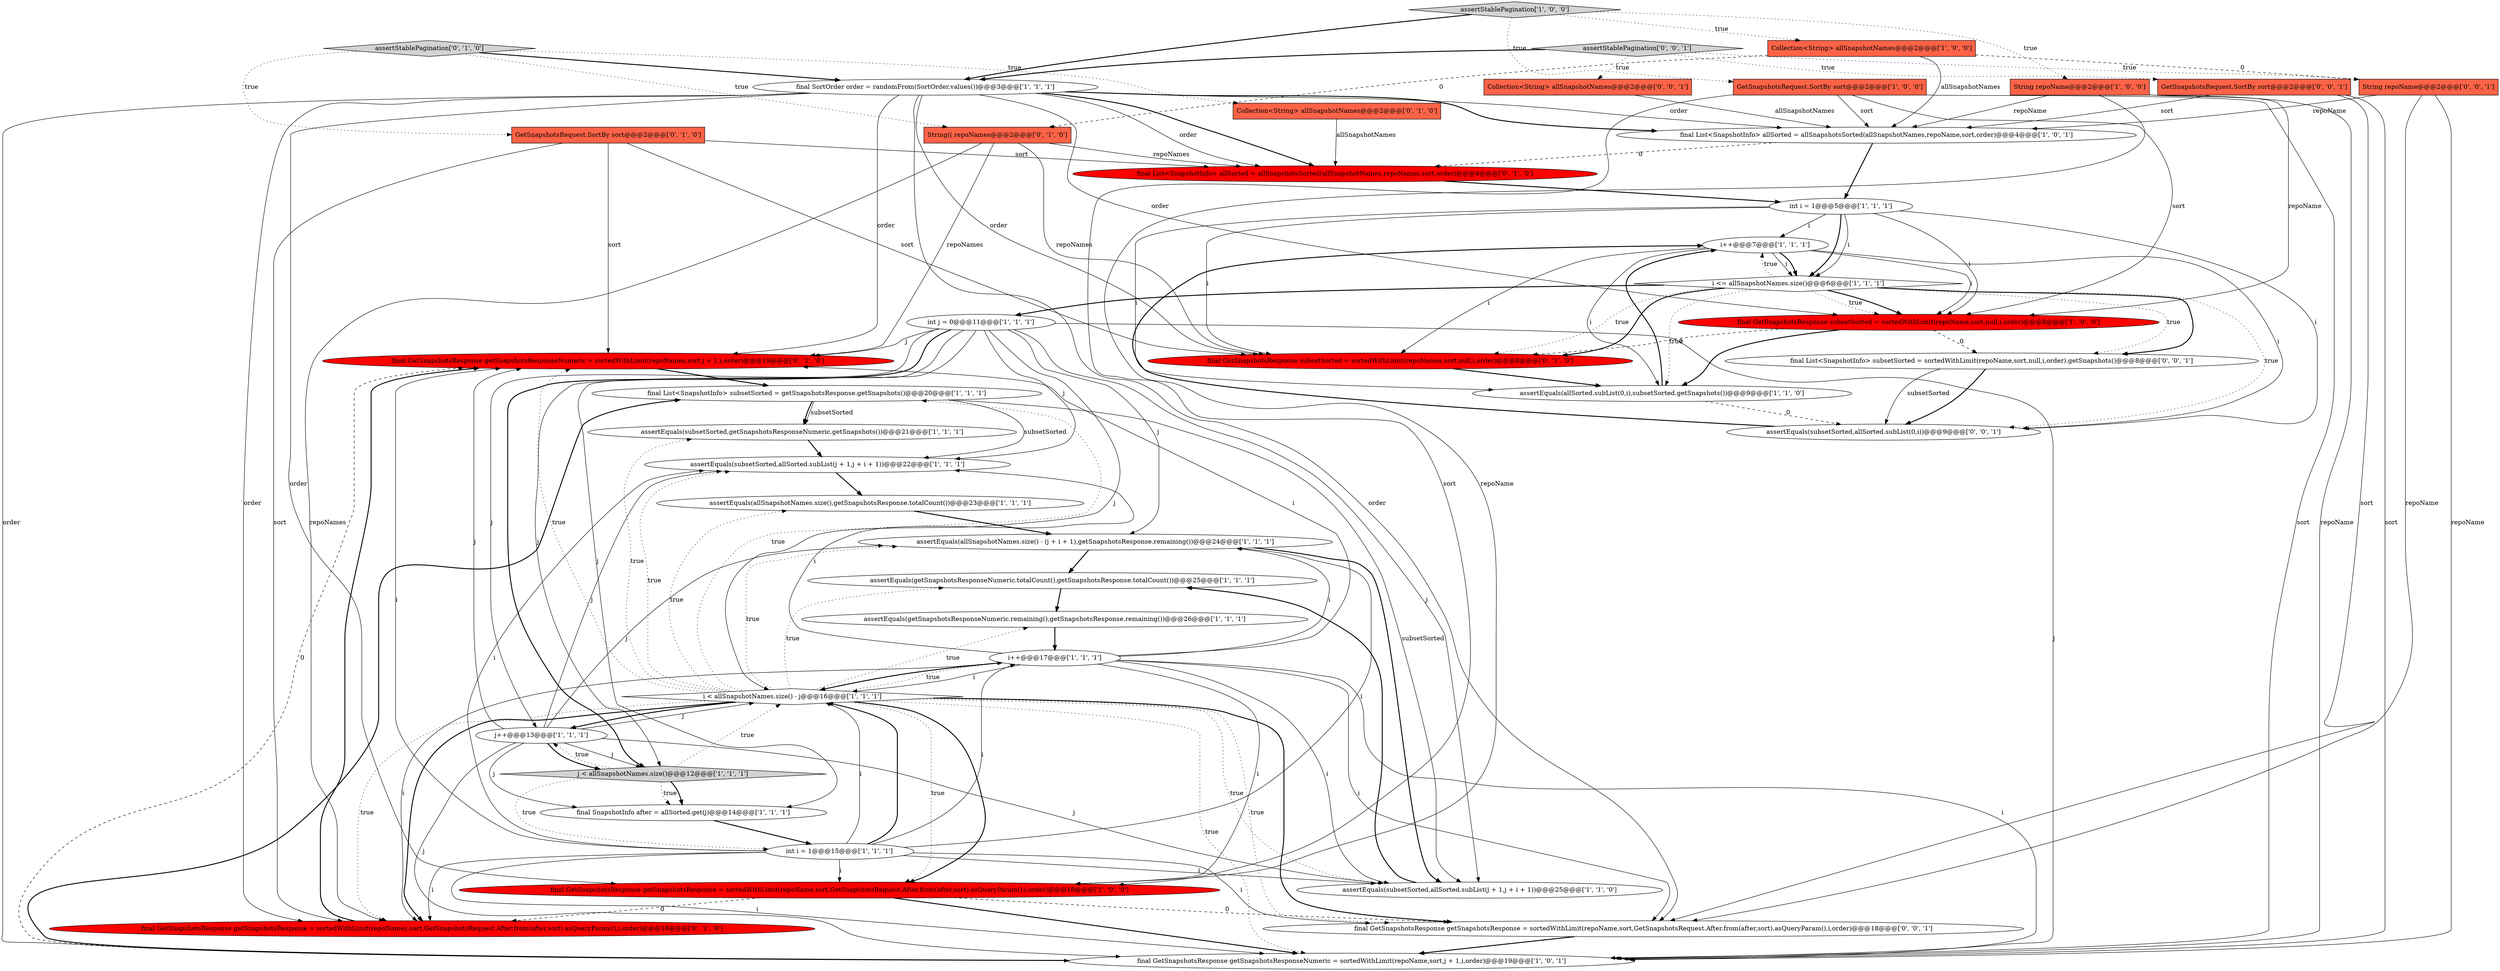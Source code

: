 digraph {
28 [style = filled, label = "Collection<String> allSnapshotNames@@@2@@@['0', '1', '0']", fillcolor = tomato, shape = box image = "AAA0AAABBB2BBB"];
31 [style = filled, label = "final GetSnapshotsResponse getSnapshotsResponseNumeric = sortedWithLimit(repoNames,sort,j + 1,i,order)@@@19@@@['0', '1', '0']", fillcolor = red, shape = ellipse image = "AAA1AAABBB2BBB"];
23 [style = filled, label = "assertEquals(subsetSorted,getSnapshotsResponseNumeric.getSnapshots())@@@21@@@['1', '1', '1']", fillcolor = white, shape = ellipse image = "AAA0AAABBB1BBB"];
22 [style = filled, label = "assertStablePagination['1', '0', '0']", fillcolor = lightgray, shape = diamond image = "AAA0AAABBB1BBB"];
2 [style = filled, label = "int j = 0@@@11@@@['1', '1', '1']", fillcolor = white, shape = ellipse image = "AAA0AAABBB1BBB"];
14 [style = filled, label = "final SnapshotInfo after = allSorted.get(j)@@@14@@@['1', '1', '1']", fillcolor = white, shape = ellipse image = "AAA0AAABBB1BBB"];
34 [style = filled, label = "String(( repoNames@@@2@@@['0', '1', '0']", fillcolor = tomato, shape = box image = "AAA1AAABBB2BBB"];
25 [style = filled, label = "final GetSnapshotsResponse getSnapshotsResponse = sortedWithLimit(repoName,sort,GetSnapshotsRequest.After.from(after,sort).asQueryParam(),i,order)@@@18@@@['1', '0', '0']", fillcolor = red, shape = ellipse image = "AAA1AAABBB1BBB"];
42 [style = filled, label = "String repoName@@@2@@@['0', '0', '1']", fillcolor = tomato, shape = box image = "AAA0AAABBB3BBB"];
40 [style = filled, label = "GetSnapshotsRequest.SortBy sort@@@2@@@['0', '0', '1']", fillcolor = tomato, shape = box image = "AAA0AAABBB3BBB"];
16 [style = filled, label = "assertEquals(allSnapshotNames.size() - (j + i + 1),getSnapshotsResponse.remaining())@@@24@@@['1', '1', '1']", fillcolor = white, shape = ellipse image = "AAA0AAABBB1BBB"];
21 [style = filled, label = "GetSnapshotsRequest.SortBy sort@@@2@@@['1', '0', '0']", fillcolor = tomato, shape = box image = "AAA0AAABBB1BBB"];
38 [style = filled, label = "final GetSnapshotsResponse getSnapshotsResponse = sortedWithLimit(repoName,sort,GetSnapshotsRequest.After.from(after,sort).asQueryParam(),i,order)@@@18@@@['0', '0', '1']", fillcolor = white, shape = ellipse image = "AAA0AAABBB3BBB"];
39 [style = filled, label = "assertStablePagination['0', '0', '1']", fillcolor = lightgray, shape = diamond image = "AAA0AAABBB3BBB"];
37 [style = filled, label = "Collection<String> allSnapshotNames@@@2@@@['0', '0', '1']", fillcolor = tomato, shape = box image = "AAA0AAABBB3BBB"];
10 [style = filled, label = "assertEquals(getSnapshotsResponseNumeric.totalCount(),getSnapshotsResponse.totalCount())@@@25@@@['1', '1', '1']", fillcolor = white, shape = ellipse image = "AAA0AAABBB1BBB"];
9 [style = filled, label = "i++@@@7@@@['1', '1', '1']", fillcolor = white, shape = ellipse image = "AAA0AAABBB1BBB"];
24 [style = filled, label = "final List<SnapshotInfo> subsetSorted = getSnapshotsResponse.getSnapshots()@@@20@@@['1', '1', '1']", fillcolor = white, shape = ellipse image = "AAA0AAABBB1BBB"];
8 [style = filled, label = "i++@@@17@@@['1', '1', '1']", fillcolor = white, shape = ellipse image = "AAA0AAABBB1BBB"];
26 [style = filled, label = "i < allSnapshotNames.size() - j@@@16@@@['1', '1', '1']", fillcolor = white, shape = diamond image = "AAA0AAABBB1BBB"];
0 [style = filled, label = "final GetSnapshotsResponse subsetSorted = sortedWithLimit(repoName,sort,null,i,order)@@@8@@@['1', '0', '0']", fillcolor = red, shape = ellipse image = "AAA1AAABBB1BBB"];
1 [style = filled, label = "i <= allSnapshotNames.size()@@@6@@@['1', '1', '1']", fillcolor = white, shape = diamond image = "AAA0AAABBB1BBB"];
36 [style = filled, label = "assertEquals(subsetSorted,allSorted.subList(0,i))@@@9@@@['0', '0', '1']", fillcolor = white, shape = ellipse image = "AAA0AAABBB3BBB"];
11 [style = filled, label = "assertEquals(subsetSorted,allSorted.subList(j + 1,j + i + 1))@@@22@@@['1', '1', '1']", fillcolor = white, shape = ellipse image = "AAA0AAABBB1BBB"];
19 [style = filled, label = "assertEquals(allSorted.subList(0,i),subsetSorted.getSnapshots())@@@9@@@['1', '1', '0']", fillcolor = white, shape = ellipse image = "AAA0AAABBB1BBB"];
13 [style = filled, label = "final GetSnapshotsResponse getSnapshotsResponseNumeric = sortedWithLimit(repoName,sort,j + 1,i,order)@@@19@@@['1', '0', '1']", fillcolor = white, shape = ellipse image = "AAA0AAABBB1BBB"];
3 [style = filled, label = "j < allSnapshotNames.size()@@@12@@@['1', '1', '1']", fillcolor = lightgray, shape = diamond image = "AAA0AAABBB1BBB"];
12 [style = filled, label = "final SortOrder order = randomFrom(SortOrder.values())@@@3@@@['1', '1', '1']", fillcolor = white, shape = ellipse image = "AAA0AAABBB1BBB"];
27 [style = filled, label = "Collection<String> allSnapshotNames@@@2@@@['1', '0', '0']", fillcolor = tomato, shape = box image = "AAA1AAABBB1BBB"];
4 [style = filled, label = "int i = 1@@@15@@@['1', '1', '1']", fillcolor = white, shape = ellipse image = "AAA0AAABBB1BBB"];
35 [style = filled, label = "assertStablePagination['0', '1', '0']", fillcolor = lightgray, shape = diamond image = "AAA0AAABBB2BBB"];
17 [style = filled, label = "int i = 1@@@5@@@['1', '1', '1']", fillcolor = white, shape = ellipse image = "AAA0AAABBB1BBB"];
6 [style = filled, label = "assertEquals(getSnapshotsResponseNumeric.remaining(),getSnapshotsResponse.remaining())@@@26@@@['1', '1', '1']", fillcolor = white, shape = ellipse image = "AAA0AAABBB1BBB"];
7 [style = filled, label = "assertEquals(subsetSorted,allSorted.subList(j + 1,j + i + 1))@@@25@@@['1', '1', '0']", fillcolor = white, shape = ellipse image = "AAA0AAABBB1BBB"];
41 [style = filled, label = "final List<SnapshotInfo> subsetSorted = sortedWithLimit(repoName,sort,null,i,order).getSnapshots()@@@8@@@['0', '0', '1']", fillcolor = white, shape = ellipse image = "AAA0AAABBB3BBB"];
20 [style = filled, label = "j++@@@13@@@['1', '1', '1']", fillcolor = white, shape = ellipse image = "AAA0AAABBB1BBB"];
5 [style = filled, label = "final List<SnapshotInfo> allSorted = allSnapshotsSorted(allSnapshotNames,repoName,sort,order)@@@4@@@['1', '0', '1']", fillcolor = white, shape = ellipse image = "AAA0AAABBB1BBB"];
32 [style = filled, label = "final List<SnapshotInfo> allSorted = allSnapshotsSorted(allSnapshotNames,repoNames,sort,order)@@@4@@@['0', '1', '0']", fillcolor = red, shape = ellipse image = "AAA1AAABBB2BBB"];
15 [style = filled, label = "assertEquals(allSnapshotNames.size(),getSnapshotsResponse.totalCount())@@@23@@@['1', '1', '1']", fillcolor = white, shape = ellipse image = "AAA0AAABBB1BBB"];
18 [style = filled, label = "String repoName@@@2@@@['1', '0', '0']", fillcolor = tomato, shape = box image = "AAA0AAABBB1BBB"];
33 [style = filled, label = "GetSnapshotsRequest.SortBy sort@@@2@@@['0', '1', '0']", fillcolor = tomato, shape = box image = "AAA0AAABBB2BBB"];
30 [style = filled, label = "final GetSnapshotsResponse getSnapshotsResponse = sortedWithLimit(repoNames,sort,GetSnapshotsRequest.After.from(after,sort).asQueryParam(),i,order)@@@18@@@['0', '1', '0']", fillcolor = red, shape = ellipse image = "AAA1AAABBB2BBB"];
29 [style = filled, label = "final GetSnapshotsResponse subsetSorted = sortedWithLimit(repoNames,sort,null,i,order)@@@8@@@['0', '1', '0']", fillcolor = red, shape = ellipse image = "AAA1AAABBB2BBB"];
9->0 [style = solid, label="i"];
8->26 [style = solid, label="i"];
2->20 [style = solid, label="j"];
21->0 [style = solid, label="sort"];
12->5 [style = bold, label=""];
8->16 [style = solid, label="i"];
34->30 [style = solid, label="repoNames"];
34->29 [style = solid, label="repoNames"];
21->25 [style = solid, label="sort"];
20->11 [style = solid, label="j"];
16->7 [style = bold, label=""];
2->26 [style = solid, label="j"];
26->13 [style = dotted, label="true"];
9->1 [style = solid, label="i"];
39->42 [style = dotted, label="true"];
42->5 [style = solid, label="repoName"];
20->13 [style = solid, label="j"];
37->5 [style = solid, label="allSnapshotNames"];
12->29 [style = solid, label="order"];
19->9 [style = bold, label=""];
26->30 [style = dotted, label="true"];
26->24 [style = dotted, label="true"];
27->5 [style = solid, label="allSnapshotNames"];
26->16 [style = dotted, label="true"];
1->0 [style = dotted, label="true"];
35->12 [style = bold, label=""];
12->32 [style = solid, label="order"];
20->31 [style = solid, label="j"];
18->13 [style = solid, label="repoName"];
8->11 [style = solid, label="i"];
33->30 [style = solid, label="sort"];
18->0 [style = solid, label="repoName"];
12->0 [style = solid, label="order"];
20->7 [style = solid, label="j"];
1->41 [style = bold, label=""];
36->9 [style = bold, label=""];
0->19 [style = bold, label=""];
12->38 [style = solid, label="order"];
12->25 [style = solid, label="order"];
3->26 [style = dotted, label="true"];
33->29 [style = solid, label="sort"];
26->23 [style = dotted, label="true"];
20->3 [style = bold, label=""];
1->0 [style = bold, label=""];
35->33 [style = dotted, label="true"];
5->17 [style = bold, label=""];
24->23 [style = solid, label="subsetSorted"];
1->41 [style = dotted, label="true"];
4->8 [style = solid, label="i"];
8->25 [style = solid, label="i"];
17->29 [style = solid, label="i"];
5->32 [style = dashed, label="0"];
2->11 [style = solid, label="j"];
12->13 [style = solid, label="order"];
0->41 [style = dashed, label="0"];
20->26 [style = solid, label="j"];
13->31 [style = dashed, label="0"];
25->30 [style = dashed, label="0"];
33->32 [style = solid, label="sort"];
39->12 [style = bold, label=""];
39->40 [style = dotted, label="true"];
26->6 [style = dotted, label="true"];
8->38 [style = solid, label="i"];
9->1 [style = bold, label=""];
2->16 [style = solid, label="j"];
8->7 [style = solid, label="i"];
21->13 [style = solid, label="sort"];
2->14 [style = solid, label="j"];
32->17 [style = bold, label=""];
26->20 [style = bold, label=""];
14->4 [style = bold, label=""];
26->7 [style = dotted, label="true"];
4->7 [style = solid, label="i"];
22->21 [style = dotted, label="true"];
17->0 [style = solid, label="i"];
26->8 [style = dotted, label="true"];
13->24 [style = bold, label=""];
22->18 [style = dotted, label="true"];
17->19 [style = solid, label="i"];
17->1 [style = bold, label=""];
12->31 [style = solid, label="order"];
18->5 [style = solid, label="repoName"];
9->29 [style = solid, label="i"];
2->3 [style = bold, label=""];
31->24 [style = bold, label=""];
12->32 [style = bold, label=""];
17->36 [style = solid, label="i"];
40->5 [style = solid, label="sort"];
1->19 [style = dotted, label="true"];
10->6 [style = bold, label=""];
27->42 [style = dashed, label="0"];
8->30 [style = solid, label="i"];
3->14 [style = dotted, label="true"];
26->31 [style = dotted, label="true"];
39->37 [style = dotted, label="true"];
2->7 [style = solid, label="j"];
42->38 [style = solid, label="repoName"];
41->36 [style = bold, label=""];
26->38 [style = dotted, label="true"];
2->13 [style = solid, label="j"];
4->16 [style = solid, label="i"];
9->19 [style = solid, label="i"];
2->31 [style = solid, label="j"];
29->19 [style = bold, label=""];
25->38 [style = dashed, label="0"];
30->31 [style = bold, label=""];
34->31 [style = solid, label="repoNames"];
34->32 [style = solid, label="repoNames"];
4->38 [style = solid, label="i"];
1->9 [style = dotted, label="true"];
22->27 [style = dotted, label="true"];
0->29 [style = dashed, label="0"];
20->3 [style = solid, label="j"];
26->15 [style = dotted, label="true"];
4->31 [style = solid, label="i"];
1->2 [style = bold, label=""];
4->26 [style = solid, label="i"];
26->11 [style = dotted, label="true"];
21->5 [style = solid, label="sort"];
23->11 [style = bold, label=""];
20->16 [style = solid, label="j"];
1->29 [style = bold, label=""];
20->14 [style = solid, label="j"];
2->3 [style = solid, label="j"];
24->11 [style = solid, label="subsetSorted"];
24->23 [style = bold, label=""];
40->13 [style = solid, label="sort"];
4->11 [style = solid, label="i"];
40->38 [style = solid, label="sort"];
7->10 [style = bold, label=""];
25->13 [style = bold, label=""];
16->10 [style = bold, label=""];
26->25 [style = dotted, label="true"];
26->25 [style = bold, label=""];
3->14 [style = bold, label=""];
4->26 [style = bold, label=""];
3->4 [style = dotted, label="true"];
42->13 [style = solid, label="repoName"];
12->5 [style = solid, label="order"];
24->7 [style = solid, label="subsetSorted"];
15->16 [style = bold, label=""];
4->25 [style = solid, label="i"];
17->9 [style = solid, label="i"];
41->36 [style = solid, label="subsetSorted"];
4->13 [style = solid, label="i"];
9->36 [style = solid, label="i"];
11->15 [style = bold, label=""];
8->13 [style = solid, label="i"];
26->30 [style = bold, label=""];
26->38 [style = bold, label=""];
1->29 [style = dotted, label="true"];
18->25 [style = solid, label="repoName"];
8->31 [style = solid, label="i"];
1->36 [style = dotted, label="true"];
17->1 [style = solid, label="i"];
19->36 [style = dashed, label="0"];
22->12 [style = bold, label=""];
26->10 [style = dotted, label="true"];
6->8 [style = bold, label=""];
12->30 [style = solid, label="order"];
4->30 [style = solid, label="i"];
35->34 [style = dotted, label="true"];
35->28 [style = dotted, label="true"];
28->32 [style = solid, label="allSnapshotNames"];
38->13 [style = bold, label=""];
27->34 [style = dashed, label="0"];
33->31 [style = solid, label="sort"];
3->20 [style = dotted, label="true"];
8->26 [style = bold, label=""];
}
